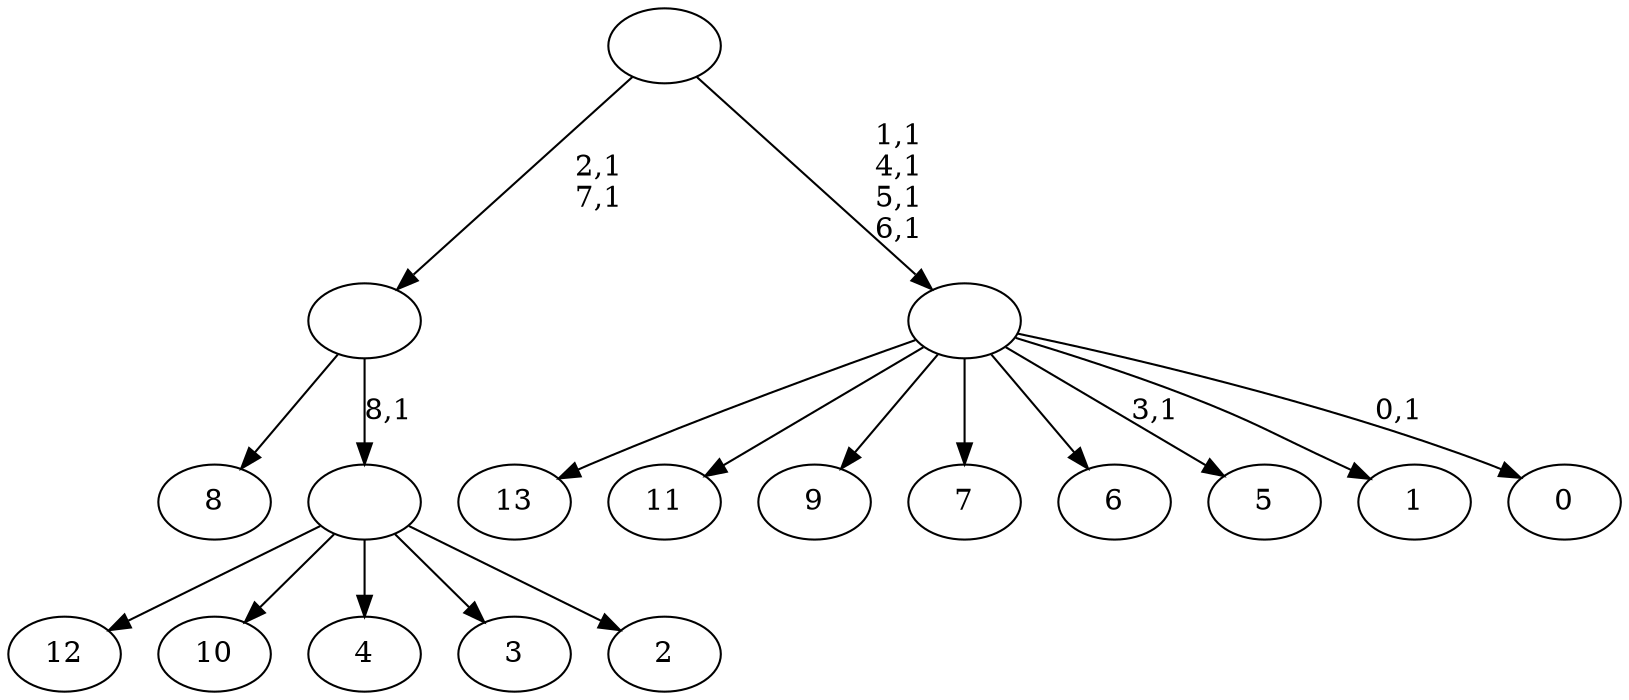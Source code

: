 digraph T {
	23 [label="13"]
	22 [label="12"]
	21 [label="11"]
	20 [label="10"]
	19 [label="9"]
	18 [label="8"]
	17 [label="7"]
	16 [label="6"]
	15 [label="5"]
	13 [label="4"]
	12 [label="3"]
	11 [label="2"]
	10 [label=""]
	9 [label=""]
	7 [label="1"]
	6 [label="0"]
	4 [label=""]
	0 [label=""]
	10 -> 22 [label=""]
	10 -> 20 [label=""]
	10 -> 13 [label=""]
	10 -> 12 [label=""]
	10 -> 11 [label=""]
	9 -> 18 [label=""]
	9 -> 10 [label="8,1"]
	4 -> 6 [label="0,1"]
	4 -> 15 [label="3,1"]
	4 -> 23 [label=""]
	4 -> 21 [label=""]
	4 -> 19 [label=""]
	4 -> 17 [label=""]
	4 -> 16 [label=""]
	4 -> 7 [label=""]
	0 -> 4 [label="1,1\n4,1\n5,1\n6,1"]
	0 -> 9 [label="2,1\n7,1"]
}
